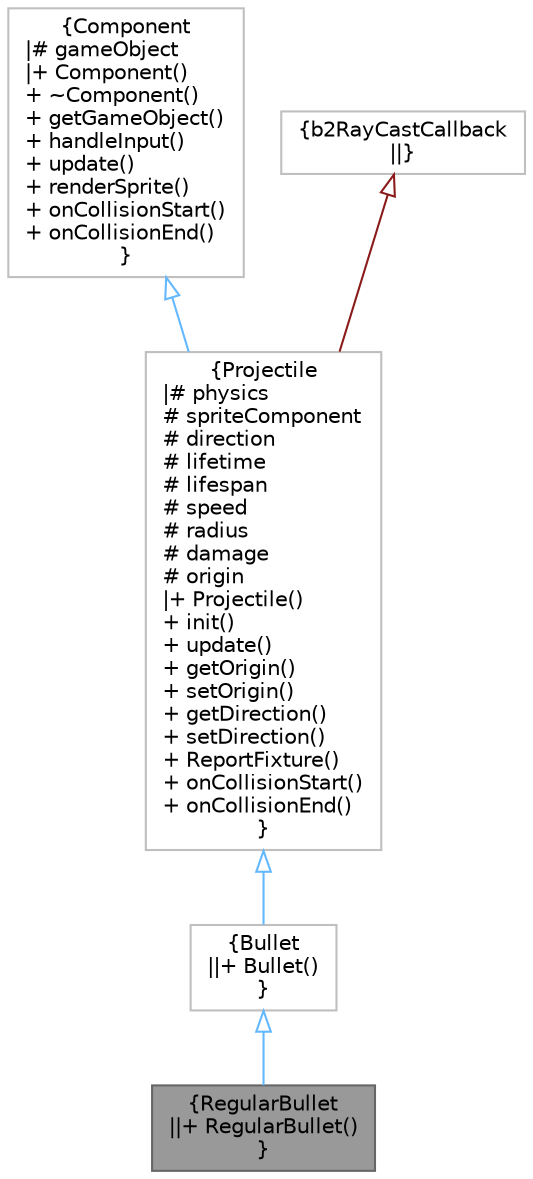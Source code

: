 digraph "RegularBullet"
{
 // LATEX_PDF_SIZE
  bgcolor="transparent";
  edge [fontname=Helvetica,fontsize=10,labelfontname=Helvetica,labelfontsize=10];
  node [fontname=Helvetica,fontsize=10,shape=box,height=0.2,width=0.4];
  Node1 [label="{RegularBullet\n||+ RegularBullet()\l}",height=0.2,width=0.4,color="gray40", fillcolor="grey60", style="filled", fontcolor="black",tooltip=" "];
  Node2 -> Node1 [dir="back",color="steelblue1",style="solid",arrowtail="onormal"];
  Node2 [label="{Bullet\n||+ Bullet()\l}",height=0.2,width=0.4,color="grey75", fillcolor="white", style="filled",URL="$classBullet.html",tooltip=" "];
  Node3 -> Node2 [dir="back",color="steelblue1",style="solid",arrowtail="onormal"];
  Node3 [label="{Projectile\n|# physics\l# spriteComponent\l# direction\l# lifetime\l# lifespan\l# speed\l# radius\l# damage\l# origin\l|+ Projectile()\l+ init()\l+ update()\l+ getOrigin()\l+ setOrigin()\l+ getDirection()\l+ setDirection()\l+ ReportFixture()\l+ onCollisionStart()\l+ onCollisionEnd()\l}",height=0.2,width=0.4,color="grey75", fillcolor="white", style="filled",URL="$classProjectile.html",tooltip=" "];
  Node4 -> Node3 [dir="back",color="steelblue1",style="solid",arrowtail="onormal"];
  Node4 [label="{Component\n|# gameObject\l|+ Component()\l+ ~Component()\l+ getGameObject()\l+ handleInput()\l+ update()\l+ renderSprite()\l+ onCollisionStart()\l+ onCollisionEnd()\l}",height=0.2,width=0.4,color="grey75", fillcolor="white", style="filled",URL="$classComponent.html",tooltip=" "];
  Node5 -> Node3 [dir="back",color="firebrick4",style="solid",arrowtail="onormal"];
  Node5 [label="{b2RayCastCallback\n||}",height=0.2,width=0.4,color="grey75", fillcolor="white", style="filled",tooltip=" "];
}
